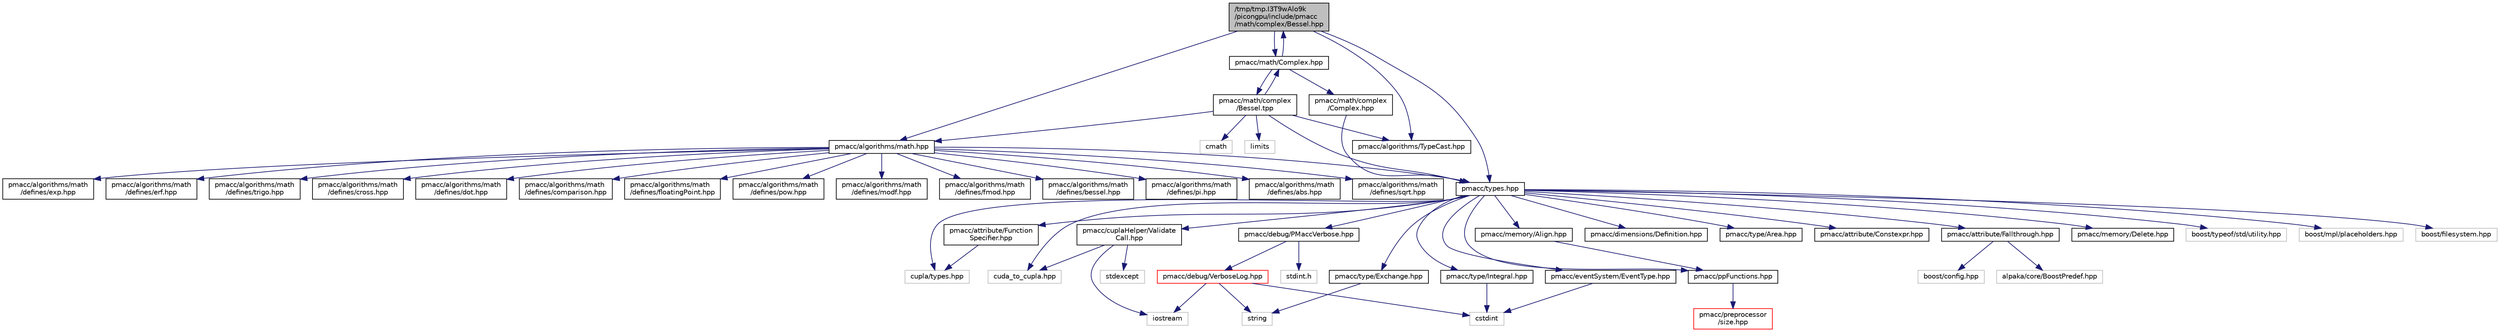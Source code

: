 digraph "/tmp/tmp.I3T9wAlo9k/picongpu/include/pmacc/math/complex/Bessel.hpp"
{
 // LATEX_PDF_SIZE
  edge [fontname="Helvetica",fontsize="10",labelfontname="Helvetica",labelfontsize="10"];
  node [fontname="Helvetica",fontsize="10",shape=record];
  Node1 [label="/tmp/tmp.I3T9wAlo9k\l/picongpu/include/pmacc\l/math/complex/Bessel.hpp",height=0.2,width=0.4,color="black", fillcolor="grey75", style="filled", fontcolor="black",tooltip=" "];
  Node1 -> Node2 [color="midnightblue",fontsize="10",style="solid",fontname="Helvetica"];
  Node2 [label="pmacc/types.hpp",height=0.2,width=0.4,color="black", fillcolor="white", style="filled",URL="$types_8hpp_source.html",tooltip=" "];
  Node2 -> Node3 [color="midnightblue",fontsize="10",style="solid",fontname="Helvetica"];
  Node3 [label="cupla/types.hpp",height=0.2,width=0.4,color="grey75", fillcolor="white", style="filled",tooltip=" "];
  Node2 -> Node4 [color="midnightblue",fontsize="10",style="solid",fontname="Helvetica"];
  Node4 [label="cuda_to_cupla.hpp",height=0.2,width=0.4,color="grey75", fillcolor="white", style="filled",tooltip=" "];
  Node2 -> Node5 [color="midnightblue",fontsize="10",style="solid",fontname="Helvetica"];
  Node5 [label="pmacc/debug/PMaccVerbose.hpp",height=0.2,width=0.4,color="black", fillcolor="white", style="filled",URL="$_p_macc_verbose_8hpp_source.html",tooltip=" "];
  Node5 -> Node6 [color="midnightblue",fontsize="10",style="solid",fontname="Helvetica"];
  Node6 [label="pmacc/debug/VerboseLog.hpp",height=0.2,width=0.4,color="red", fillcolor="white", style="filled",URL="$_verbose_log_8hpp_source.html",tooltip=" "];
  Node6 -> Node8 [color="midnightblue",fontsize="10",style="solid",fontname="Helvetica"];
  Node8 [label="string",height=0.2,width=0.4,color="grey75", fillcolor="white", style="filled",tooltip=" "];
  Node6 -> Node10 [color="midnightblue",fontsize="10",style="solid",fontname="Helvetica"];
  Node10 [label="iostream",height=0.2,width=0.4,color="grey75", fillcolor="white", style="filled",tooltip=" "];
  Node6 -> Node12 [color="midnightblue",fontsize="10",style="solid",fontname="Helvetica"];
  Node12 [label="cstdint",height=0.2,width=0.4,color="grey75", fillcolor="white", style="filled",tooltip=" "];
  Node5 -> Node13 [color="midnightblue",fontsize="10",style="solid",fontname="Helvetica"];
  Node13 [label="stdint.h",height=0.2,width=0.4,color="grey75", fillcolor="white", style="filled",tooltip=" "];
  Node2 -> Node14 [color="midnightblue",fontsize="10",style="solid",fontname="Helvetica"];
  Node14 [label="pmacc/ppFunctions.hpp",height=0.2,width=0.4,color="black", fillcolor="white", style="filled",URL="$pp_functions_8hpp_source.html",tooltip=" "];
  Node14 -> Node15 [color="midnightblue",fontsize="10",style="solid",fontname="Helvetica"];
  Node15 [label="pmacc/preprocessor\l/size.hpp",height=0.2,width=0.4,color="red", fillcolor="white", style="filled",URL="$size_8hpp_source.html",tooltip=" "];
  Node2 -> Node17 [color="midnightblue",fontsize="10",style="solid",fontname="Helvetica"];
  Node17 [label="pmacc/dimensions/Definition.hpp",height=0.2,width=0.4,color="black", fillcolor="white", style="filled",URL="$_definition_8hpp_source.html",tooltip=" "];
  Node2 -> Node18 [color="midnightblue",fontsize="10",style="solid",fontname="Helvetica"];
  Node18 [label="pmacc/type/Area.hpp",height=0.2,width=0.4,color="black", fillcolor="white", style="filled",URL="$_area_8hpp_source.html",tooltip=" "];
  Node2 -> Node19 [color="midnightblue",fontsize="10",style="solid",fontname="Helvetica"];
  Node19 [label="pmacc/type/Integral.hpp",height=0.2,width=0.4,color="black", fillcolor="white", style="filled",URL="$_integral_8hpp_source.html",tooltip=" "];
  Node19 -> Node12 [color="midnightblue",fontsize="10",style="solid",fontname="Helvetica"];
  Node2 -> Node20 [color="midnightblue",fontsize="10",style="solid",fontname="Helvetica"];
  Node20 [label="pmacc/type/Exchange.hpp",height=0.2,width=0.4,color="black", fillcolor="white", style="filled",URL="$type_2_exchange_8hpp_source.html",tooltip=" "];
  Node20 -> Node8 [color="midnightblue",fontsize="10",style="solid",fontname="Helvetica"];
  Node2 -> Node21 [color="midnightblue",fontsize="10",style="solid",fontname="Helvetica"];
  Node21 [label="pmacc/attribute/Function\lSpecifier.hpp",height=0.2,width=0.4,color="black", fillcolor="white", style="filled",URL="$_function_specifier_8hpp_source.html",tooltip=" "];
  Node21 -> Node3 [color="midnightblue",fontsize="10",style="solid",fontname="Helvetica"];
  Node2 -> Node22 [color="midnightblue",fontsize="10",style="solid",fontname="Helvetica"];
  Node22 [label="pmacc/attribute/Constexpr.hpp",height=0.2,width=0.4,color="black", fillcolor="white", style="filled",URL="$_constexpr_8hpp_source.html",tooltip=" "];
  Node2 -> Node23 [color="midnightblue",fontsize="10",style="solid",fontname="Helvetica"];
  Node23 [label="pmacc/attribute/Fallthrough.hpp",height=0.2,width=0.4,color="black", fillcolor="white", style="filled",URL="$_fallthrough_8hpp_source.html",tooltip=" "];
  Node23 -> Node24 [color="midnightblue",fontsize="10",style="solid",fontname="Helvetica"];
  Node24 [label="boost/config.hpp",height=0.2,width=0.4,color="grey75", fillcolor="white", style="filled",tooltip=" "];
  Node23 -> Node25 [color="midnightblue",fontsize="10",style="solid",fontname="Helvetica"];
  Node25 [label="alpaka/core/BoostPredef.hpp",height=0.2,width=0.4,color="grey75", fillcolor="white", style="filled",tooltip=" "];
  Node2 -> Node26 [color="midnightblue",fontsize="10",style="solid",fontname="Helvetica"];
  Node26 [label="pmacc/eventSystem/EventType.hpp",height=0.2,width=0.4,color="black", fillcolor="white", style="filled",URL="$_event_type_8hpp_source.html",tooltip=" "];
  Node26 -> Node12 [color="midnightblue",fontsize="10",style="solid",fontname="Helvetica"];
  Node2 -> Node27 [color="midnightblue",fontsize="10",style="solid",fontname="Helvetica"];
  Node27 [label="pmacc/cuplaHelper/Validate\lCall.hpp",height=0.2,width=0.4,color="black", fillcolor="white", style="filled",URL="$_validate_call_8hpp_source.html",tooltip=" "];
  Node27 -> Node4 [color="midnightblue",fontsize="10",style="solid",fontname="Helvetica"];
  Node27 -> Node10 [color="midnightblue",fontsize="10",style="solid",fontname="Helvetica"];
  Node27 -> Node28 [color="midnightblue",fontsize="10",style="solid",fontname="Helvetica"];
  Node28 [label="stdexcept",height=0.2,width=0.4,color="grey75", fillcolor="white", style="filled",tooltip=" "];
  Node2 -> Node29 [color="midnightblue",fontsize="10",style="solid",fontname="Helvetica"];
  Node29 [label="pmacc/memory/Align.hpp",height=0.2,width=0.4,color="black", fillcolor="white", style="filled",URL="$_align_8hpp_source.html",tooltip=" "];
  Node29 -> Node14 [color="midnightblue",fontsize="10",style="solid",fontname="Helvetica"];
  Node2 -> Node30 [color="midnightblue",fontsize="10",style="solid",fontname="Helvetica"];
  Node30 [label="pmacc/memory/Delete.hpp",height=0.2,width=0.4,color="black", fillcolor="white", style="filled",URL="$_delete_8hpp_source.html",tooltip=" "];
  Node2 -> Node31 [color="midnightblue",fontsize="10",style="solid",fontname="Helvetica"];
  Node31 [label="boost/typeof/std/utility.hpp",height=0.2,width=0.4,color="grey75", fillcolor="white", style="filled",tooltip=" "];
  Node2 -> Node32 [color="midnightblue",fontsize="10",style="solid",fontname="Helvetica"];
  Node32 [label="boost/mpl/placeholders.hpp",height=0.2,width=0.4,color="grey75", fillcolor="white", style="filled",tooltip=" "];
  Node2 -> Node33 [color="midnightblue",fontsize="10",style="solid",fontname="Helvetica"];
  Node33 [label="boost/filesystem.hpp",height=0.2,width=0.4,color="grey75", fillcolor="white", style="filled",tooltip=" "];
  Node1 -> Node34 [color="midnightblue",fontsize="10",style="solid",fontname="Helvetica"];
  Node34 [label="pmacc/algorithms/math.hpp",height=0.2,width=0.4,color="black", fillcolor="white", style="filled",URL="$math_8hpp_source.html",tooltip=" "];
  Node34 -> Node2 [color="midnightblue",fontsize="10",style="solid",fontname="Helvetica"];
  Node34 -> Node35 [color="midnightblue",fontsize="10",style="solid",fontname="Helvetica"];
  Node35 [label="pmacc/algorithms/math\l/defines/abs.hpp",height=0.2,width=0.4,color="black", fillcolor="white", style="filled",URL="$algorithms_2math_2defines_2abs_8hpp_source.html",tooltip=" "];
  Node34 -> Node36 [color="midnightblue",fontsize="10",style="solid",fontname="Helvetica"];
  Node36 [label="pmacc/algorithms/math\l/defines/sqrt.hpp",height=0.2,width=0.4,color="black", fillcolor="white", style="filled",URL="$sqrt_8hpp_source.html",tooltip=" "];
  Node34 -> Node37 [color="midnightblue",fontsize="10",style="solid",fontname="Helvetica"];
  Node37 [label="pmacc/algorithms/math\l/defines/exp.hpp",height=0.2,width=0.4,color="black", fillcolor="white", style="filled",URL="$exp_8hpp_source.html",tooltip=" "];
  Node34 -> Node38 [color="midnightblue",fontsize="10",style="solid",fontname="Helvetica"];
  Node38 [label="pmacc/algorithms/math\l/defines/erf.hpp",height=0.2,width=0.4,color="black", fillcolor="white", style="filled",URL="$erf_8hpp_source.html",tooltip=" "];
  Node34 -> Node39 [color="midnightblue",fontsize="10",style="solid",fontname="Helvetica"];
  Node39 [label="pmacc/algorithms/math\l/defines/trigo.hpp",height=0.2,width=0.4,color="black", fillcolor="white", style="filled",URL="$trigo_8hpp_source.html",tooltip=" "];
  Node34 -> Node40 [color="midnightblue",fontsize="10",style="solid",fontname="Helvetica"];
  Node40 [label="pmacc/algorithms/math\l/defines/cross.hpp",height=0.2,width=0.4,color="black", fillcolor="white", style="filled",URL="$cross_8hpp_source.html",tooltip=" "];
  Node34 -> Node41 [color="midnightblue",fontsize="10",style="solid",fontname="Helvetica"];
  Node41 [label="pmacc/algorithms/math\l/defines/dot.hpp",height=0.2,width=0.4,color="black", fillcolor="white", style="filled",URL="$dot_8hpp_source.html",tooltip=" "];
  Node34 -> Node42 [color="midnightblue",fontsize="10",style="solid",fontname="Helvetica"];
  Node42 [label="pmacc/algorithms/math\l/defines/comparison.hpp",height=0.2,width=0.4,color="black", fillcolor="white", style="filled",URL="$comparison_8hpp_source.html",tooltip=" "];
  Node34 -> Node43 [color="midnightblue",fontsize="10",style="solid",fontname="Helvetica"];
  Node43 [label="pmacc/algorithms/math\l/defines/floatingPoint.hpp",height=0.2,width=0.4,color="black", fillcolor="white", style="filled",URL="$floating_point_8hpp_source.html",tooltip=" "];
  Node34 -> Node44 [color="midnightblue",fontsize="10",style="solid",fontname="Helvetica"];
  Node44 [label="pmacc/algorithms/math\l/defines/pow.hpp",height=0.2,width=0.4,color="black", fillcolor="white", style="filled",URL="$pow_8hpp_source.html",tooltip=" "];
  Node34 -> Node45 [color="midnightblue",fontsize="10",style="solid",fontname="Helvetica"];
  Node45 [label="pmacc/algorithms/math\l/defines/modf.hpp",height=0.2,width=0.4,color="black", fillcolor="white", style="filled",URL="$modf_8hpp_source.html",tooltip=" "];
  Node34 -> Node46 [color="midnightblue",fontsize="10",style="solid",fontname="Helvetica"];
  Node46 [label="pmacc/algorithms/math\l/defines/fmod.hpp",height=0.2,width=0.4,color="black", fillcolor="white", style="filled",URL="$fmod_8hpp_source.html",tooltip=" "];
  Node34 -> Node47 [color="midnightblue",fontsize="10",style="solid",fontname="Helvetica"];
  Node47 [label="pmacc/algorithms/math\l/defines/bessel.hpp",height=0.2,width=0.4,color="black", fillcolor="white", style="filled",URL="$algorithms_2math_2defines_2bessel_8hpp_source.html",tooltip=" "];
  Node34 -> Node48 [color="midnightblue",fontsize="10",style="solid",fontname="Helvetica"];
  Node48 [label="pmacc/algorithms/math\l/defines/pi.hpp",height=0.2,width=0.4,color="black", fillcolor="white", style="filled",URL="$pi_8hpp_source.html",tooltip=" "];
  Node1 -> Node49 [color="midnightblue",fontsize="10",style="solid",fontname="Helvetica"];
  Node49 [label="pmacc/algorithms/TypeCast.hpp",height=0.2,width=0.4,color="black", fillcolor="white", style="filled",URL="$_type_cast_8hpp_source.html",tooltip=" "];
  Node1 -> Node50 [color="midnightblue",fontsize="10",style="solid",fontname="Helvetica"];
  Node50 [label="pmacc/math/Complex.hpp",height=0.2,width=0.4,color="black", fillcolor="white", style="filled",URL="$_complex_8hpp_source.html",tooltip=" "];
  Node50 -> Node51 [color="midnightblue",fontsize="10",style="solid",fontname="Helvetica"];
  Node51 [label="pmacc/math/complex\l/Complex.hpp",height=0.2,width=0.4,color="black", fillcolor="white", style="filled",URL="$complex_2_complex_8hpp_source.html",tooltip=" "];
  Node51 -> Node2 [color="midnightblue",fontsize="10",style="solid",fontname="Helvetica"];
  Node50 -> Node1 [color="midnightblue",fontsize="10",style="solid",fontname="Helvetica"];
  Node50 -> Node52 [color="midnightblue",fontsize="10",style="solid",fontname="Helvetica"];
  Node52 [label="pmacc/math/complex\l/Bessel.tpp",height=0.2,width=0.4,color="black", fillcolor="white", style="filled",URL="$math_2complex_2bessel_8tpp.html",tooltip=" "];
  Node52 -> Node2 [color="midnightblue",fontsize="10",style="solid",fontname="Helvetica"];
  Node52 -> Node34 [color="midnightblue",fontsize="10",style="solid",fontname="Helvetica"];
  Node52 -> Node49 [color="midnightblue",fontsize="10",style="solid",fontname="Helvetica"];
  Node52 -> Node50 [color="midnightblue",fontsize="10",style="solid",fontname="Helvetica"];
  Node52 -> Node53 [color="midnightblue",fontsize="10",style="solid",fontname="Helvetica"];
  Node53 [label="cmath",height=0.2,width=0.4,color="grey75", fillcolor="white", style="filled",tooltip=" "];
  Node52 -> Node54 [color="midnightblue",fontsize="10",style="solid",fontname="Helvetica"];
  Node54 [label="limits",height=0.2,width=0.4,color="grey75", fillcolor="white", style="filled",tooltip=" "];
}
